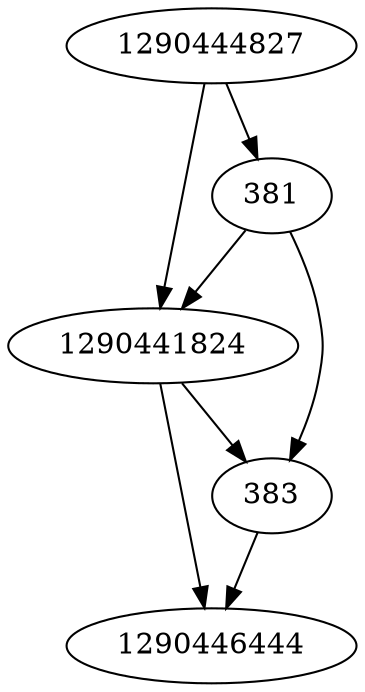 strict digraph  {
1290441824;
1290446444;
1290444827;
381;
383;
1290441824 -> 1290446444;
1290441824 -> 383;
1290444827 -> 1290441824;
1290444827 -> 381;
381 -> 1290441824;
381 -> 383;
383 -> 1290446444;
}
